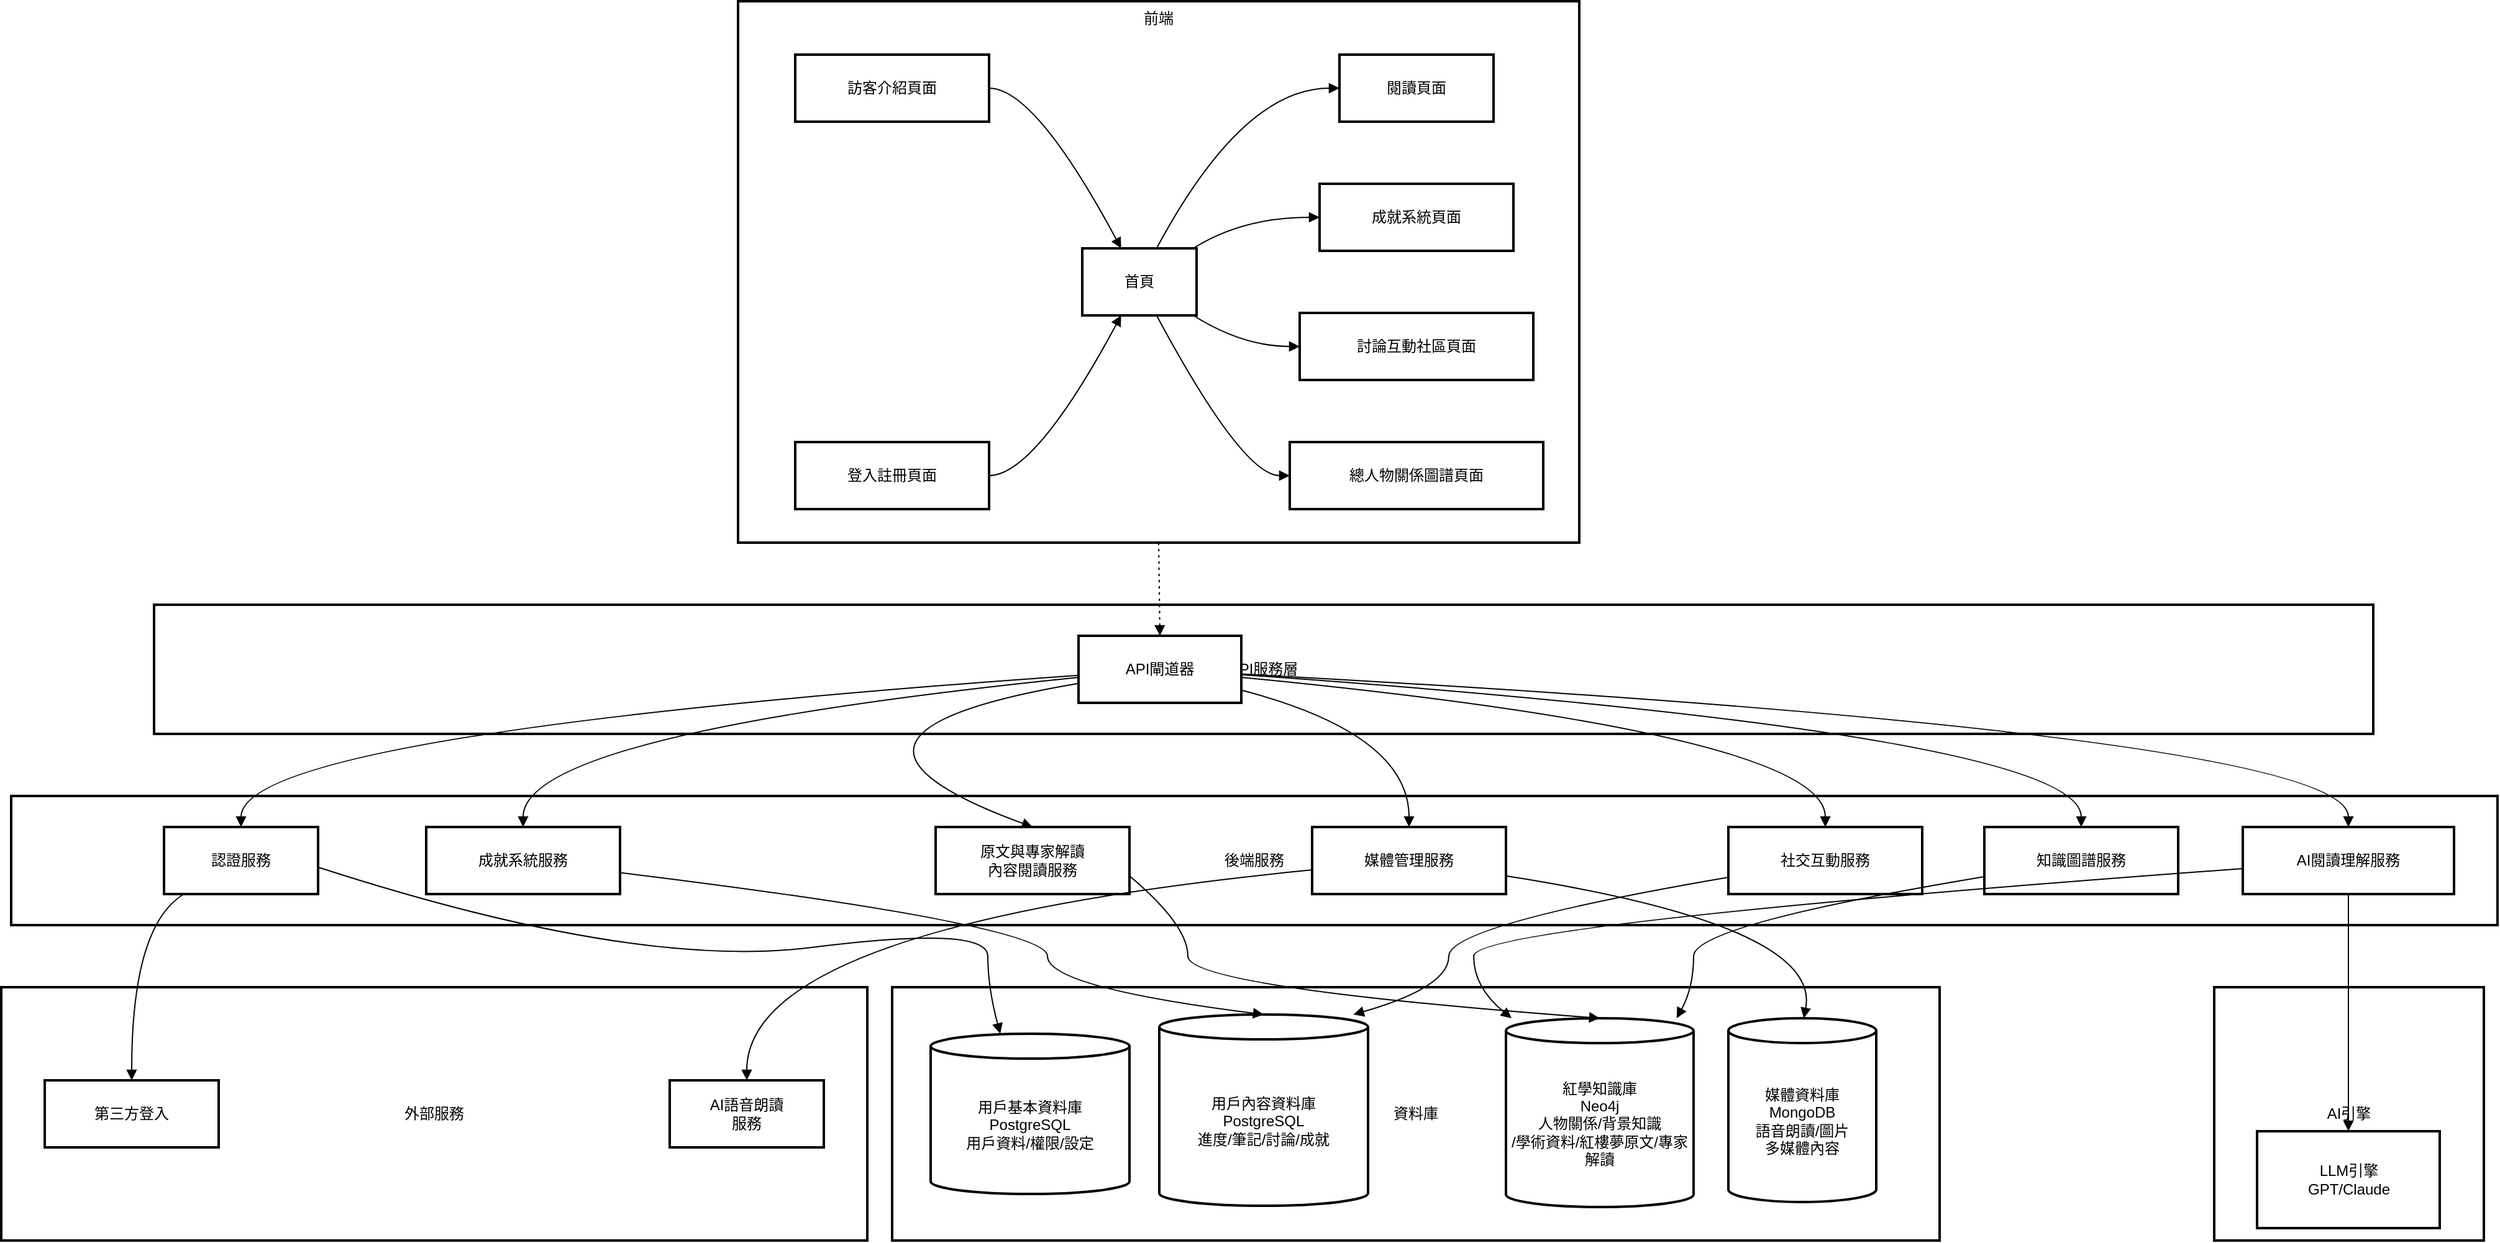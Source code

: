 <mxfile version="24.7.17">
  <diagram name="Page-1" id="R3Oo267WD_pgpOUhaTHi">
    <mxGraphModel dx="1050" dy="621" grid="1" gridSize="10" guides="1" tooltips="1" connect="1" arrows="1" fold="1" page="1" pageScale="1" pageWidth="827" pageHeight="1169" math="0" shadow="0">
      <root>
        <mxCell id="0" />
        <mxCell id="1" parent="0" />
        <mxCell id="R4Yv8xdTjDgD1eww6z6I-464" value="外部服務" style="whiteSpace=wrap;strokeWidth=2;" parent="1" vertex="1">
          <mxGeometry x="800" y="1934" width="697" height="204" as="geometry" />
        </mxCell>
        <mxCell id="R4Yv8xdTjDgD1eww6z6I-465" value="資料庫" style="whiteSpace=wrap;strokeWidth=2;" parent="1" vertex="1">
          <mxGeometry x="1517" y="1934" width="843" height="204" as="geometry" />
        </mxCell>
        <mxCell id="R4Yv8xdTjDgD1eww6z6I-466" value="AI引擎" style="whiteSpace=wrap;strokeWidth=2;" parent="1" vertex="1">
          <mxGeometry x="2581" y="1934" width="217" height="204" as="geometry" />
        </mxCell>
        <mxCell id="R4Yv8xdTjDgD1eww6z6I-467" value="後端服務" style="whiteSpace=wrap;strokeWidth=2;" parent="1" vertex="1">
          <mxGeometry x="808" y="1780" width="2001" height="104" as="geometry" />
        </mxCell>
        <mxCell id="R4Yv8xdTjDgD1eww6z6I-468" value="API服務層" style="whiteSpace=wrap;strokeWidth=2;" parent="1" vertex="1">
          <mxGeometry x="923" y="1626" width="1786" height="104" as="geometry" />
        </mxCell>
        <mxCell id="R4Yv8xdTjDgD1eww6z6I-469" value="前端" style="whiteSpace=wrap;strokeWidth=2;verticalAlign=top;" parent="1" vertex="1">
          <mxGeometry x="1393" y="1140" width="677" height="436" as="geometry" />
        </mxCell>
        <mxCell id="R4Yv8xdTjDgD1eww6z6I-470" value="訪客介紹頁面" style="whiteSpace=wrap;strokeWidth=2;" parent="R4Yv8xdTjDgD1eww6z6I-469" vertex="1">
          <mxGeometry x="46" y="43" width="156" height="54" as="geometry" />
        </mxCell>
        <mxCell id="R4Yv8xdTjDgD1eww6z6I-471" value="首頁" style="whiteSpace=wrap;strokeWidth=2;" parent="R4Yv8xdTjDgD1eww6z6I-469" vertex="1">
          <mxGeometry x="277" y="199" width="92" height="54" as="geometry" />
        </mxCell>
        <mxCell id="R4Yv8xdTjDgD1eww6z6I-472" value="登入註冊頁面" style="whiteSpace=wrap;strokeWidth=2;" parent="R4Yv8xdTjDgD1eww6z6I-469" vertex="1">
          <mxGeometry x="46" y="355" width="156" height="54" as="geometry" />
        </mxCell>
        <mxCell id="R4Yv8xdTjDgD1eww6z6I-473" value="閱讀頁面" style="whiteSpace=wrap;strokeWidth=2;" parent="R4Yv8xdTjDgD1eww6z6I-469" vertex="1">
          <mxGeometry x="484" y="43" width="124" height="54" as="geometry" />
        </mxCell>
        <mxCell id="R4Yv8xdTjDgD1eww6z6I-474" value="成就系統頁面" style="whiteSpace=wrap;strokeWidth=2;" parent="R4Yv8xdTjDgD1eww6z6I-469" vertex="1">
          <mxGeometry x="468" y="147" width="156" height="54" as="geometry" />
        </mxCell>
        <mxCell id="R4Yv8xdTjDgD1eww6z6I-475" value="討論互動社區頁面" style="whiteSpace=wrap;strokeWidth=2;" parent="R4Yv8xdTjDgD1eww6z6I-469" vertex="1">
          <mxGeometry x="452" y="251" width="188" height="54" as="geometry" />
        </mxCell>
        <mxCell id="R4Yv8xdTjDgD1eww6z6I-476" value="總人物關係圖譜頁面" style="whiteSpace=wrap;strokeWidth=2;" parent="R4Yv8xdTjDgD1eww6z6I-469" vertex="1">
          <mxGeometry x="444" y="355" width="204" height="54" as="geometry" />
        </mxCell>
        <mxCell id="R4Yv8xdTjDgD1eww6z6I-477" value="" style="curved=1;startArrow=none;endArrow=block;exitX=1;exitY=0.5;entryX=0.34;entryY=0;rounded=0;" parent="R4Yv8xdTjDgD1eww6z6I-469" source="R4Yv8xdTjDgD1eww6z6I-470" target="R4Yv8xdTjDgD1eww6z6I-471" edge="1">
          <mxGeometry relative="1" as="geometry">
            <Array as="points">
              <mxPoint x="239" y="70" />
            </Array>
          </mxGeometry>
        </mxCell>
        <mxCell id="R4Yv8xdTjDgD1eww6z6I-478" value="" style="curved=1;startArrow=none;endArrow=block;exitX=1;exitY=0.5;entryX=0.34;entryY=1;rounded=0;" parent="R4Yv8xdTjDgD1eww6z6I-469" source="R4Yv8xdTjDgD1eww6z6I-472" target="R4Yv8xdTjDgD1eww6z6I-471" edge="1">
          <mxGeometry relative="1" as="geometry">
            <Array as="points">
              <mxPoint x="239" y="382" />
            </Array>
          </mxGeometry>
        </mxCell>
        <mxCell id="R4Yv8xdTjDgD1eww6z6I-479" value="" style="curved=1;startArrow=none;endArrow=block;exitX=0.65;exitY=0;entryX=0;entryY=0.5;rounded=0;" parent="R4Yv8xdTjDgD1eww6z6I-469" source="R4Yv8xdTjDgD1eww6z6I-471" target="R4Yv8xdTjDgD1eww6z6I-473" edge="1">
          <mxGeometry relative="1" as="geometry">
            <Array as="points">
              <mxPoint x="406" y="70" />
            </Array>
          </mxGeometry>
        </mxCell>
        <mxCell id="R4Yv8xdTjDgD1eww6z6I-480" value="" style="curved=1;startArrow=none;endArrow=block;exitX=0.97;exitY=0;entryX=0;entryY=0.5;rounded=0;" parent="R4Yv8xdTjDgD1eww6z6I-469" source="R4Yv8xdTjDgD1eww6z6I-471" target="R4Yv8xdTjDgD1eww6z6I-474" edge="1">
          <mxGeometry relative="1" as="geometry">
            <Array as="points">
              <mxPoint x="406" y="174" />
            </Array>
          </mxGeometry>
        </mxCell>
        <mxCell id="R4Yv8xdTjDgD1eww6z6I-481" value="" style="curved=1;startArrow=none;endArrow=block;exitX=0.97;exitY=1;entryX=0;entryY=0.5;rounded=0;" parent="R4Yv8xdTjDgD1eww6z6I-469" source="R4Yv8xdTjDgD1eww6z6I-471" target="R4Yv8xdTjDgD1eww6z6I-475" edge="1">
          <mxGeometry relative="1" as="geometry">
            <Array as="points">
              <mxPoint x="406" y="278" />
            </Array>
          </mxGeometry>
        </mxCell>
        <mxCell id="R4Yv8xdTjDgD1eww6z6I-482" value="" style="curved=1;startArrow=none;endArrow=block;exitX=0.65;exitY=1;entryX=0;entryY=0.5;rounded=0;" parent="R4Yv8xdTjDgD1eww6z6I-469" source="R4Yv8xdTjDgD1eww6z6I-471" target="R4Yv8xdTjDgD1eww6z6I-476" edge="1">
          <mxGeometry relative="1" as="geometry">
            <Array as="points">
              <mxPoint x="406" y="382" />
            </Array>
          </mxGeometry>
        </mxCell>
        <mxCell id="R4Yv8xdTjDgD1eww6z6I-483" value="API閘道器" style="whiteSpace=wrap;strokeWidth=2;" parent="1" vertex="1">
          <mxGeometry x="1667" y="1651" width="131" height="54" as="geometry" />
        </mxCell>
        <mxCell id="R4Yv8xdTjDgD1eww6z6I-484" value="認證服務" style="whiteSpace=wrap;strokeWidth=2;" parent="1" vertex="1">
          <mxGeometry x="931" y="1805" width="124" height="54" as="geometry" />
        </mxCell>
        <mxCell id="R4Yv8xdTjDgD1eww6z6I-485" value="原文與專家解讀&#xa;內容閱讀服務" style="whiteSpace=wrap;strokeWidth=2;" parent="1" vertex="1">
          <mxGeometry x="1552" y="1805" width="156" height="54" as="geometry" />
        </mxCell>
        <mxCell id="R4Yv8xdTjDgD1eww6z6I-487" value="AI閱讀理解服務" style="whiteSpace=wrap;strokeWidth=2;" parent="1" vertex="1">
          <mxGeometry x="2604" y="1805" width="170" height="54" as="geometry" />
        </mxCell>
        <mxCell id="R4Yv8xdTjDgD1eww6z6I-488" value="社交互動服務" style="whiteSpace=wrap;strokeWidth=2;" parent="1" vertex="1">
          <mxGeometry x="2190" y="1805" width="156" height="54" as="geometry" />
        </mxCell>
        <mxCell id="R4Yv8xdTjDgD1eww6z6I-489" value="知識圖譜服務" style="whiteSpace=wrap;strokeWidth=2;" parent="1" vertex="1">
          <mxGeometry x="2396" y="1805" width="156" height="54" as="geometry" />
        </mxCell>
        <mxCell id="R4Yv8xdTjDgD1eww6z6I-490" value="媒體管理服務" style="whiteSpace=wrap;strokeWidth=2;" parent="1" vertex="1">
          <mxGeometry x="1855" y="1805" width="156" height="54" as="geometry" />
        </mxCell>
        <mxCell id="R4Yv8xdTjDgD1eww6z6I-491" value="成就系統服務" style="whiteSpace=wrap;strokeWidth=2;" parent="1" vertex="1">
          <mxGeometry x="1142" y="1805" width="156" height="54" as="geometry" />
        </mxCell>
        <mxCell id="R4Yv8xdTjDgD1eww6z6I-492" value="LLM引擎&#xa;GPT/Claude" style="whiteSpace=wrap;strokeWidth=2;" parent="1" vertex="1">
          <mxGeometry x="2615.5" y="2050" width="147" height="78" as="geometry" />
        </mxCell>
        <mxCell id="R4Yv8xdTjDgD1eww6z6I-493" value="用戶基本資料庫&#xa;PostgreSQL&#xa;用戶資料/權限/設定" style="shape=cylinder3;boundedLbl=1;backgroundOutline=1;size=10;strokeWidth=2;whiteSpace=wrap;" parent="1" vertex="1">
          <mxGeometry x="1548" y="1971.5" width="160" height="129" as="geometry" />
        </mxCell>
        <mxCell id="R4Yv8xdTjDgD1eww6z6I-494" value="用戶內容資料庫&#xa;PostgreSQL&#xa;進度/筆記/討論/成就" style="shape=cylinder3;boundedLbl=1;backgroundOutline=1;size=10;strokeWidth=2;whiteSpace=wrap;" parent="1" vertex="1">
          <mxGeometry x="1732" y="1956" width="168" height="154" as="geometry" />
        </mxCell>
        <mxCell id="R4Yv8xdTjDgD1eww6z6I-495" value="紅學知識庫&#xa;Neo4j&#xa;人物關係/背景知識&#xa;/學術資料/紅樓夢原文/專家解讀" style="shape=cylinder3;boundedLbl=1;backgroundOutline=1;size=10;strokeWidth=2;whiteSpace=wrap;" parent="1" vertex="1">
          <mxGeometry x="2011" y="1959" width="151" height="152" as="geometry" />
        </mxCell>
        <mxCell id="R4Yv8xdTjDgD1eww6z6I-496" value="媒體資料庫&#xa;MongoDB&#xa;語音朗讀/圖片&#xa;多媒體內容" style="shape=cylinder3;boundedLbl=1;backgroundOutline=1;size=10;strokeWidth=2;whiteSpace=wrap;" parent="1" vertex="1">
          <mxGeometry x="2190" y="1959" width="119" height="148" as="geometry" />
        </mxCell>
        <mxCell id="R4Yv8xdTjDgD1eww6z6I-497" value="第三方登入" style="whiteSpace=wrap;strokeWidth=2;" parent="1" vertex="1">
          <mxGeometry x="835" y="2009" width="140" height="54" as="geometry" />
        </mxCell>
        <mxCell id="R4Yv8xdTjDgD1eww6z6I-498" value="AI語音朗讀&#xa;服務" style="whiteSpace=wrap;strokeWidth=2;" parent="1" vertex="1">
          <mxGeometry x="1338" y="2009" width="124" height="54" as="geometry" />
        </mxCell>
        <mxCell id="R4Yv8xdTjDgD1eww6z6I-499" value="" style="curved=1;startArrow=none;endArrow=block;exitX=0;exitY=0.59;entryX=0.5;entryY=0;rounded=0;" parent="1" source="R4Yv8xdTjDgD1eww6z6I-483" target="R4Yv8xdTjDgD1eww6z6I-484" edge="1">
          <mxGeometry relative="1" as="geometry">
            <Array as="points">
              <mxPoint x="993" y="1730" />
            </Array>
          </mxGeometry>
        </mxCell>
        <mxCell id="R4Yv8xdTjDgD1eww6z6I-500" value="" style="curved=1;startArrow=none;endArrow=block;exitX=0;exitY=0.71;entryX=0.5;entryY=0;rounded=0;" parent="1" source="R4Yv8xdTjDgD1eww6z6I-483" target="R4Yv8xdTjDgD1eww6z6I-485" edge="1">
          <mxGeometry relative="1" as="geometry">
            <Array as="points">
              <mxPoint x="1426" y="1730" />
            </Array>
          </mxGeometry>
        </mxCell>
        <mxCell id="R4Yv8xdTjDgD1eww6z6I-502" value="" style="curved=1;startArrow=none;endArrow=block;exitX=1;exitY=0.57;entryX=0.5;entryY=0;rounded=0;" parent="1" source="R4Yv8xdTjDgD1eww6z6I-483" target="R4Yv8xdTjDgD1eww6z6I-487" edge="1">
          <mxGeometry relative="1" as="geometry">
            <Array as="points">
              <mxPoint x="2689" y="1730" />
            </Array>
          </mxGeometry>
        </mxCell>
        <mxCell id="R4Yv8xdTjDgD1eww6z6I-503" value="" style="curved=1;startArrow=none;endArrow=block;exitX=1;exitY=0.62;entryX=0.5;entryY=0;rounded=0;" parent="1" source="R4Yv8xdTjDgD1eww6z6I-483" target="R4Yv8xdTjDgD1eww6z6I-488" edge="1">
          <mxGeometry relative="1" as="geometry">
            <Array as="points">
              <mxPoint x="2268" y="1730" />
            </Array>
          </mxGeometry>
        </mxCell>
        <mxCell id="R4Yv8xdTjDgD1eww6z6I-504" value="" style="curved=1;startArrow=none;endArrow=block;exitX=1;exitY=0.58;entryX=0.5;entryY=0;rounded=0;" parent="1" source="R4Yv8xdTjDgD1eww6z6I-483" target="R4Yv8xdTjDgD1eww6z6I-489" edge="1">
          <mxGeometry relative="1" as="geometry">
            <Array as="points">
              <mxPoint x="2474" y="1730" />
            </Array>
          </mxGeometry>
        </mxCell>
        <mxCell id="R4Yv8xdTjDgD1eww6z6I-505" value="" style="curved=1;startArrow=none;endArrow=block;exitX=1;exitY=0.81;entryX=0.5;entryY=0;rounded=0;" parent="1" source="R4Yv8xdTjDgD1eww6z6I-483" target="R4Yv8xdTjDgD1eww6z6I-490" edge="1">
          <mxGeometry relative="1" as="geometry">
            <Array as="points">
              <mxPoint x="1933" y="1730" />
            </Array>
          </mxGeometry>
        </mxCell>
        <mxCell id="R4Yv8xdTjDgD1eww6z6I-506" value="" style="curved=1;startArrow=none;endArrow=block;exitX=0;exitY=0.62;entryX=0.5;entryY=0;rounded=0;" parent="1" source="R4Yv8xdTjDgD1eww6z6I-483" target="R4Yv8xdTjDgD1eww6z6I-491" edge="1">
          <mxGeometry relative="1" as="geometry">
            <Array as="points">
              <mxPoint x="1220" y="1730" />
            </Array>
          </mxGeometry>
        </mxCell>
        <mxCell id="R4Yv8xdTjDgD1eww6z6I-507" value="" style="curved=1;startArrow=none;endArrow=block;exitX=0.5;exitY=1;entryX=0.5;entryY=0;rounded=0;" parent="1" source="R4Yv8xdTjDgD1eww6z6I-487" target="R4Yv8xdTjDgD1eww6z6I-492" edge="1">
          <mxGeometry relative="1" as="geometry">
            <Array as="points" />
          </mxGeometry>
        </mxCell>
        <mxCell id="R4Yv8xdTjDgD1eww6z6I-508" value="" style="curved=1;startArrow=none;endArrow=block;exitX=1;exitY=0.6;entryX=0.35;entryY=0;rounded=0;" parent="1" source="R4Yv8xdTjDgD1eww6z6I-484" target="R4Yv8xdTjDgD1eww6z6I-493" edge="1">
          <mxGeometry relative="1" as="geometry">
            <Array as="points">
              <mxPoint x="1310" y="1920" />
              <mxPoint x="1594" y="1884" />
              <mxPoint x="1594" y="1934" />
            </Array>
          </mxGeometry>
        </mxCell>
        <mxCell id="R4Yv8xdTjDgD1eww6z6I-509" value="" style="curved=1;startArrow=none;endArrow=block;exitX=0.13;exitY=1;entryX=0.5;entryY=0;rounded=0;" parent="1" source="R4Yv8xdTjDgD1eww6z6I-484" target="R4Yv8xdTjDgD1eww6z6I-497" edge="1">
          <mxGeometry relative="1" as="geometry">
            <Array as="points">
              <mxPoint x="905" y="1884" />
            </Array>
          </mxGeometry>
        </mxCell>
        <mxCell id="R4Yv8xdTjDgD1eww6z6I-510" value="" style="curved=1;startArrow=none;endArrow=block;exitX=1;exitY=0.73;entryX=0.5;entryY=0;rounded=0;entryDx=0;entryDy=0;entryPerimeter=0;" parent="1" source="R4Yv8xdTjDgD1eww6z6I-485" target="R4Yv8xdTjDgD1eww6z6I-495" edge="1">
          <mxGeometry relative="1" as="geometry">
            <Array as="points">
              <mxPoint x="1755" y="1884" />
              <mxPoint x="1755" y="1934" />
            </Array>
          </mxGeometry>
        </mxCell>
        <mxCell id="R4Yv8xdTjDgD1eww6z6I-512" value="" style="curved=1;startArrow=none;endArrow=block;exitX=0;exitY=0.62;entryX=0.03;entryY=0;rounded=0;" parent="1" source="R4Yv8xdTjDgD1eww6z6I-487" target="R4Yv8xdTjDgD1eww6z6I-495" edge="1">
          <mxGeometry relative="1" as="geometry">
            <Array as="points">
              <mxPoint x="1985" y="1884" />
              <mxPoint x="1985" y="1934" />
            </Array>
          </mxGeometry>
        </mxCell>
        <mxCell id="R4Yv8xdTjDgD1eww6z6I-513" value="" style="curved=1;startArrow=none;endArrow=block;exitX=0;exitY=0.75;entryX=0.93;entryY=0;rounded=0;" parent="1" source="R4Yv8xdTjDgD1eww6z6I-488" target="R4Yv8xdTjDgD1eww6z6I-494" edge="1">
          <mxGeometry relative="1" as="geometry">
            <Array as="points">
              <mxPoint x="1965" y="1884" />
              <mxPoint x="1965" y="1934" />
            </Array>
          </mxGeometry>
        </mxCell>
        <mxCell id="R4Yv8xdTjDgD1eww6z6I-514" value="" style="curved=1;startArrow=none;endArrow=block;exitX=0;exitY=0.74;entryX=0.91;entryY=0;rounded=0;" parent="1" source="R4Yv8xdTjDgD1eww6z6I-489" target="R4Yv8xdTjDgD1eww6z6I-495" edge="1">
          <mxGeometry relative="1" as="geometry">
            <Array as="points">
              <mxPoint x="2162" y="1884" />
              <mxPoint x="2162" y="1934" />
            </Array>
          </mxGeometry>
        </mxCell>
        <mxCell id="R4Yv8xdTjDgD1eww6z6I-515" value="" style="curved=1;startArrow=none;endArrow=block;exitX=1;exitY=0.73;entryX=0.51;entryY=0;rounded=0;" parent="1" source="R4Yv8xdTjDgD1eww6z6I-490" target="R4Yv8xdTjDgD1eww6z6I-496" edge="1">
          <mxGeometry relative="1" as="geometry">
            <Array as="points">
              <mxPoint x="2265" y="1884" />
            </Array>
          </mxGeometry>
        </mxCell>
        <mxCell id="R4Yv8xdTjDgD1eww6z6I-516" value="" style="curved=1;startArrow=none;endArrow=block;exitX=0;exitY=0.64;entryX=0.5;entryY=0;rounded=0;" parent="1" source="R4Yv8xdTjDgD1eww6z6I-490" target="R4Yv8xdTjDgD1eww6z6I-498" edge="1">
          <mxGeometry relative="1" as="geometry">
            <Array as="points">
              <mxPoint x="1400" y="1884" />
            </Array>
          </mxGeometry>
        </mxCell>
        <mxCell id="R4Yv8xdTjDgD1eww6z6I-517" value="" style="curved=1;startArrow=none;endArrow=block;exitX=1;exitY=0.68;entryX=0.5;entryY=0;rounded=0;entryDx=0;entryDy=0;entryPerimeter=0;" parent="1" source="R4Yv8xdTjDgD1eww6z6I-491" target="R4Yv8xdTjDgD1eww6z6I-494" edge="1">
          <mxGeometry relative="1" as="geometry">
            <Array as="points">
              <mxPoint x="1642" y="1884" />
              <mxPoint x="1642" y="1934" />
            </Array>
          </mxGeometry>
        </mxCell>
        <mxCell id="R4Yv8xdTjDgD1eww6z6I-518" value="" style="curved=1;dashed=1;dashPattern=2 3;startArrow=none;endArrow=block;exitX=0.5;exitY=1;entryX=0.5;entryY=0;rounded=0;" parent="1" source="R4Yv8xdTjDgD1eww6z6I-469" target="R4Yv8xdTjDgD1eww6z6I-483" edge="1">
          <mxGeometry relative="1" as="geometry">
            <Array as="points" />
          </mxGeometry>
        </mxCell>
      </root>
    </mxGraphModel>
  </diagram>
</mxfile>
